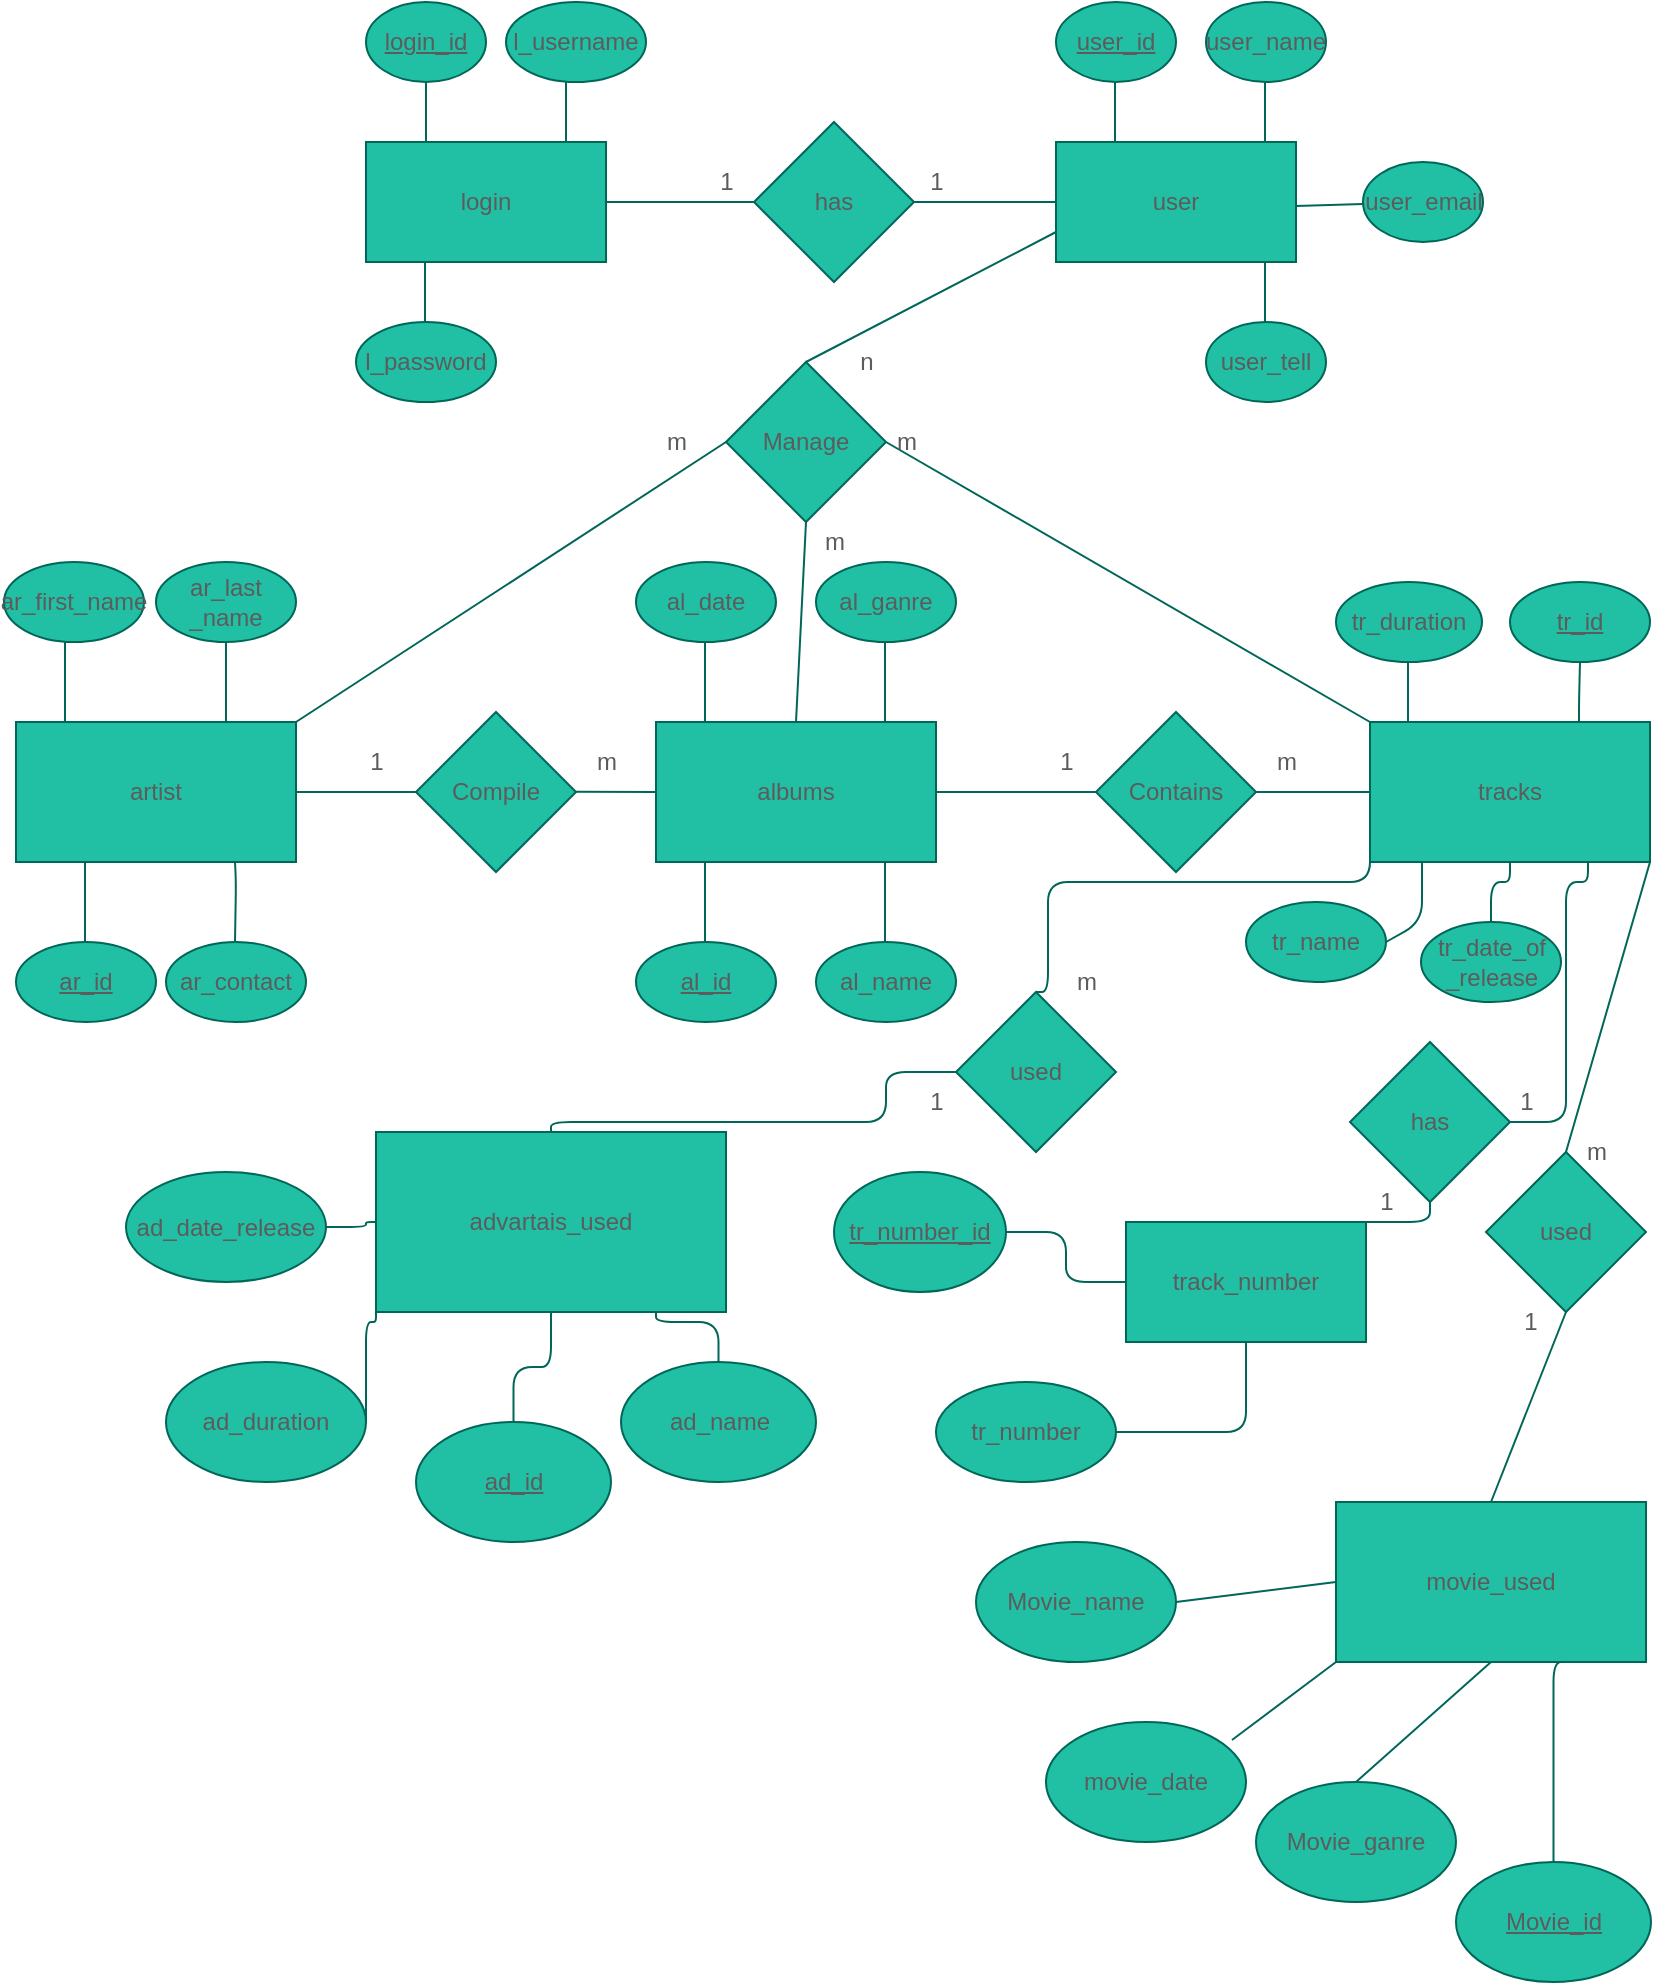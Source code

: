 <mxfile version="14.8.1" type="github">
  <diagram id="T8AiIGiLoeS_pBccrSCJ" name="Page-1">
    <mxGraphModel dx="4323" dy="1656" grid="1" gridSize="10" guides="1" tooltips="1" connect="1" arrows="1" fold="1" page="1" pageScale="1" pageWidth="827" pageHeight="1169" math="0" shadow="0">
      <root>
        <mxCell id="0" />
        <mxCell id="1" parent="0" />
        <mxCell id="kyES9LxYlZeH5sA6S6n9-1" value="tracks" style="rounded=0;whiteSpace=wrap;html=1;fillColor=#21C0A5;strokeColor=#006658;fontColor=#5C5C5C;" vertex="1" parent="1">
          <mxGeometry x="682" y="370" width="140" height="70" as="geometry" />
        </mxCell>
        <mxCell id="kyES9LxYlZeH5sA6S6n9-2" value="albums" style="rounded=0;whiteSpace=wrap;html=1;fillColor=#21C0A5;strokeColor=#006658;fontColor=#5C5C5C;" vertex="1" parent="1">
          <mxGeometry x="325" y="370" width="140" height="70" as="geometry" />
        </mxCell>
        <mxCell id="kyES9LxYlZeH5sA6S6n9-3" value="artist" style="rounded=0;whiteSpace=wrap;html=1;fillColor=#21C0A5;strokeColor=#006658;fontColor=#5C5C5C;" vertex="1" parent="1">
          <mxGeometry x="5" y="370" width="140" height="70" as="geometry" />
        </mxCell>
        <mxCell id="kyES9LxYlZeH5sA6S6n9-4" value="Contains" style="rhombus;whiteSpace=wrap;html=1;rounded=0;fillColor=#21C0A5;strokeColor=#006658;fontColor=#5C5C5C;" vertex="1" parent="1">
          <mxGeometry x="545" y="365" width="80" height="80" as="geometry" />
        </mxCell>
        <mxCell id="kyES9LxYlZeH5sA6S6n9-8" value="Compile" style="rhombus;whiteSpace=wrap;html=1;rounded=0;fillColor=#21C0A5;strokeColor=#006658;fontColor=#5C5C5C;" vertex="1" parent="1">
          <mxGeometry x="205" y="365" width="80" height="80" as="geometry" />
        </mxCell>
        <mxCell id="kyES9LxYlZeH5sA6S6n9-11" value="&lt;u&gt;ar_id&lt;/u&gt;" style="ellipse;whiteSpace=wrap;html=1;fillColor=#21C0A5;strokeColor=#006658;fontColor=#5C5C5C;" vertex="1" parent="1">
          <mxGeometry x="5" y="480" width="70" height="40" as="geometry" />
        </mxCell>
        <mxCell id="kyES9LxYlZeH5sA6S6n9-12" value="ar_first_name" style="ellipse;whiteSpace=wrap;html=1;fillColor=#21C0A5;strokeColor=#006658;fontColor=#5C5C5C;" vertex="1" parent="1">
          <mxGeometry x="-1" y="290" width="70" height="40" as="geometry" />
        </mxCell>
        <mxCell id="kyES9LxYlZeH5sA6S6n9-13" value="ar_last _name" style="ellipse;whiteSpace=wrap;html=1;fillColor=#21C0A5;strokeColor=#006658;fontColor=#5C5C5C;" vertex="1" parent="1">
          <mxGeometry x="75" y="290" width="70" height="40" as="geometry" />
        </mxCell>
        <mxCell id="kyES9LxYlZeH5sA6S6n9-17" value="&lt;u&gt;al_id&lt;span style=&quot;color: rgba(0 , 0 , 0 , 0) ; font-family: monospace ; font-size: 0px&quot;&gt;%3CmxGraphModel%3E%3Croot%3E%3CmxCell%20id%3D%220%22%2F%3E%3CmxCell%20id%3D%221%22%20parent%3D%220%22%2F%3E%3CmxCell%20id%3D%222%22%20value%3D%22ar_id%22%20style%3D%22ellipse%3BwhiteSpace%3Dwrap%3Bhtml%3D1%3B%22%20vertex%3D%221%22%20parent%3D%221%22%3E%3CmxGeometry%20x%3D%2210%22%20y%3D%22210%22%20width%3D%2270%22%20height%3D%2240%22%20as%3D%22geometry%22%2F%3E%3C%2FmxCell%3E%3C%2Froot%3E%3C%2FmxGraphModel%3E&lt;/span&gt;&lt;/u&gt;" style="ellipse;whiteSpace=wrap;html=1;fillColor=#21C0A5;strokeColor=#006658;fontColor=#5C5C5C;" vertex="1" parent="1">
          <mxGeometry x="315" y="480" width="70" height="40" as="geometry" />
        </mxCell>
        <mxCell id="kyES9LxYlZeH5sA6S6n9-18" value="al_name" style="ellipse;whiteSpace=wrap;html=1;fillColor=#21C0A5;strokeColor=#006658;fontColor=#5C5C5C;" vertex="1" parent="1">
          <mxGeometry x="405" y="480" width="70" height="40" as="geometry" />
        </mxCell>
        <mxCell id="kyES9LxYlZeH5sA6S6n9-19" value="al_date&lt;span style=&quot;color: rgba(0 , 0 , 0 , 0) ; font-family: monospace ; font-size: 0px&quot;&gt;%3CmxGraphModel%3E%3Croot%3E%3CmxCell%20id%3D%220%22%2F%3E%3CmxCell%20id%3D%221%22%20parent%3D%220%22%2F%3E%3CmxCell%20id%3D%222%22%20value%3D%22ar_id%22%20style%3D%22ellipse%3BwhiteSpace%3Dwrap%3Bhtml%3D1%3B%22%20vertex%3D%221%22%20parent%3D%221%22%3E%3CmxGeometry%20x%3D%2210%22%20y%3D%22210%22%20width%3D%2270%22%20height%3D%2240%22%20as%3D%22geometry%22%2F%3E%3C%2FmxCell%3E%3C%2Froot%3E%3C%2FmxGraphModel%3E&lt;/span&gt;" style="ellipse;whiteSpace=wrap;html=1;fillColor=#21C0A5;strokeColor=#006658;fontColor=#5C5C5C;" vertex="1" parent="1">
          <mxGeometry x="315" y="290" width="70" height="40" as="geometry" />
        </mxCell>
        <mxCell id="kyES9LxYlZeH5sA6S6n9-20" value="al_ganre&lt;span style=&quot;color: rgba(0 , 0 , 0 , 0) ; font-family: monospace ; font-size: 0px&quot;&gt;%3CmxGraphModel%3E%3Croot%3E%3CmxCell%20id%3D%220%22%2F%3E%3CmxCell%20id%3D%221%22%20parent%3D%220%22%2F%3E%3CmxCell%20id%3D%222%22%20value%3D%22ar_id%22%20style%3D%22ellipse%3BwhiteSpace%3Dwrap%3Bhtml%3D1%3B%22%20vertex%3D%221%22%20parent%3D%221%22%3E%3CmxGeometry%20x%3D%2210%22%20y%3D%22210%22%20width%3D%2270%22%20height%3D%2240%22%20as%3D%22geometry%22%2F%3E%3C%2FmxCell%3E%3C%2Froot%3E%3C%2FmxGraphModel%3E&lt;/span&gt;" style="ellipse;whiteSpace=wrap;html=1;fillColor=#21C0A5;strokeColor=#006658;fontColor=#5C5C5C;" vertex="1" parent="1">
          <mxGeometry x="405" y="290" width="70" height="40" as="geometry" />
        </mxCell>
        <mxCell id="kyES9LxYlZeH5sA6S6n9-26" value="&lt;u&gt;tr_id&lt;/u&gt;" style="ellipse;whiteSpace=wrap;html=1;fillColor=#21C0A5;strokeColor=#006658;fontColor=#5C5C5C;" vertex="1" parent="1">
          <mxGeometry x="752" y="300" width="70" height="40" as="geometry" />
        </mxCell>
        <mxCell id="kyES9LxYlZeH5sA6S6n9-182" value="" style="edgeStyle=orthogonalEdgeStyle;curved=0;rounded=1;sketch=0;orthogonalLoop=1;jettySize=auto;html=1;fontColor=#5C5C5C;startArrow=none;startFill=0;endArrow=none;endFill=0;strokeColor=#006658;fillColor=#21C0A5;" edge="1" parent="1" source="kyES9LxYlZeH5sA6S6n9-28" target="kyES9LxYlZeH5sA6S6n9-1">
          <mxGeometry relative="1" as="geometry" />
        </mxCell>
        <mxCell id="kyES9LxYlZeH5sA6S6n9-28" value="tr_date_of&lt;br&gt;_release" style="ellipse;whiteSpace=wrap;html=1;fillColor=#21C0A5;strokeColor=#006658;fontColor=#5C5C5C;" vertex="1" parent="1">
          <mxGeometry x="707.5" y="470" width="70" height="40" as="geometry" />
        </mxCell>
        <mxCell id="kyES9LxYlZeH5sA6S6n9-30" value="tr_name" style="ellipse;whiteSpace=wrap;html=1;fillColor=#21C0A5;strokeColor=#006658;fontColor=#5C5C5C;" vertex="1" parent="1">
          <mxGeometry x="620" y="460" width="70" height="40" as="geometry" />
        </mxCell>
        <mxCell id="kyES9LxYlZeH5sA6S6n9-34" value="tr_duration" style="ellipse;whiteSpace=wrap;html=1;fillColor=#21C0A5;strokeColor=#006658;fontColor=#5C5C5C;" vertex="1" parent="1">
          <mxGeometry x="665" y="300" width="73" height="40" as="geometry" />
        </mxCell>
        <mxCell id="kyES9LxYlZeH5sA6S6n9-38" value="" style="endArrow=none;html=1;exitX=0.75;exitY=0;exitDx=0;exitDy=0;entryX=0.5;entryY=1;entryDx=0;entryDy=0;strokeColor=#006658;fontColor=#5C5C5C;" edge="1" parent="1" source="kyES9LxYlZeH5sA6S6n9-3" target="kyES9LxYlZeH5sA6S6n9-13">
          <mxGeometry width="50" height="50" relative="1" as="geometry">
            <mxPoint x="75" y="370" as="sourcePoint" />
            <mxPoint x="125" y="320" as="targetPoint" />
          </mxGeometry>
        </mxCell>
        <mxCell id="kyES9LxYlZeH5sA6S6n9-39" value="" style="endArrow=none;html=1;exitX=0.75;exitY=0;exitDx=0;exitDy=0;entryX=0.5;entryY=1;entryDx=0;entryDy=0;strokeColor=#006658;fontColor=#5C5C5C;" edge="1" parent="1">
          <mxGeometry width="50" height="50" relative="1" as="geometry">
            <mxPoint x="29.5" y="370" as="sourcePoint" />
            <mxPoint x="29.5" y="330" as="targetPoint" />
            <Array as="points" />
          </mxGeometry>
        </mxCell>
        <mxCell id="kyES9LxYlZeH5sA6S6n9-40" value="" style="endArrow=none;html=1;exitX=0.75;exitY=0;exitDx=0;exitDy=0;entryX=0.5;entryY=1;entryDx=0;entryDy=0;strokeColor=#006658;fontColor=#5C5C5C;" edge="1" parent="1">
          <mxGeometry width="50" height="50" relative="1" as="geometry">
            <mxPoint x="39.5" y="480" as="sourcePoint" />
            <mxPoint x="39.5" y="440" as="targetPoint" />
          </mxGeometry>
        </mxCell>
        <mxCell id="kyES9LxYlZeH5sA6S6n9-41" value="" style="endArrow=none;html=1;exitX=0.75;exitY=0;exitDx=0;exitDy=0;entryX=0.5;entryY=1;entryDx=0;entryDy=0;strokeColor=#006658;fontColor=#5C5C5C;" edge="1" parent="1">
          <mxGeometry width="50" height="50" relative="1" as="geometry">
            <mxPoint x="349.5" y="370" as="sourcePoint" />
            <mxPoint x="349.5" y="330" as="targetPoint" />
          </mxGeometry>
        </mxCell>
        <mxCell id="kyES9LxYlZeH5sA6S6n9-42" value="" style="endArrow=none;html=1;exitX=0.75;exitY=0;exitDx=0;exitDy=0;entryX=0.5;entryY=1;entryDx=0;entryDy=0;strokeColor=#006658;fontColor=#5C5C5C;" edge="1" parent="1">
          <mxGeometry width="50" height="50" relative="1" as="geometry">
            <mxPoint x="439.5" y="480" as="sourcePoint" />
            <mxPoint x="439.5" y="440" as="targetPoint" />
          </mxGeometry>
        </mxCell>
        <mxCell id="kyES9LxYlZeH5sA6S6n9-43" value="" style="endArrow=none;html=1;exitX=0.75;exitY=0;exitDx=0;exitDy=0;entryX=0.5;entryY=1;entryDx=0;entryDy=0;strokeColor=#006658;fontColor=#5C5C5C;" edge="1" parent="1">
          <mxGeometry width="50" height="50" relative="1" as="geometry">
            <mxPoint x="439.5" y="370" as="sourcePoint" />
            <mxPoint x="439.5" y="330" as="targetPoint" />
          </mxGeometry>
        </mxCell>
        <mxCell id="kyES9LxYlZeH5sA6S6n9-44" value="" style="endArrow=none;html=1;exitX=0.75;exitY=0;exitDx=0;exitDy=0;entryX=0.5;entryY=1;entryDx=0;entryDy=0;strokeColor=#006658;fontColor=#5C5C5C;" edge="1" parent="1">
          <mxGeometry width="50" height="50" relative="1" as="geometry">
            <mxPoint x="349.5" y="480" as="sourcePoint" />
            <mxPoint x="349.5" y="440" as="targetPoint" />
            <Array as="points">
              <mxPoint x="349.5" y="460" />
            </Array>
          </mxGeometry>
        </mxCell>
        <mxCell id="kyES9LxYlZeH5sA6S6n9-46" value="" style="endArrow=none;html=1;exitX=1;exitY=0.5;exitDx=0;exitDy=0;entryX=0.5;entryY=1;entryDx=0;entryDy=0;strokeColor=#006658;fontColor=#5C5C5C;" edge="1" parent="1" source="kyES9LxYlZeH5sA6S6n9-30">
          <mxGeometry width="50" height="50" relative="1" as="geometry">
            <mxPoint x="708" y="480" as="sourcePoint" />
            <mxPoint x="708" y="440" as="targetPoint" />
            <Array as="points">
              <mxPoint x="708" y="470" />
            </Array>
          </mxGeometry>
        </mxCell>
        <mxCell id="kyES9LxYlZeH5sA6S6n9-48" value="" style="endArrow=none;html=1;exitX=0.75;exitY=0;exitDx=0;exitDy=0;entryX=0.5;entryY=1;entryDx=0;entryDy=0;strokeColor=#006658;fontColor=#5C5C5C;" edge="1" parent="1" target="kyES9LxYlZeH5sA6S6n9-26">
          <mxGeometry width="50" height="50" relative="1" as="geometry">
            <mxPoint x="786.5" y="370" as="sourcePoint" />
            <mxPoint x="795" y="320" as="targetPoint" />
            <Array as="points">
              <mxPoint x="786.5" y="360" />
            </Array>
          </mxGeometry>
        </mxCell>
        <mxCell id="kyES9LxYlZeH5sA6S6n9-49" value="" style="endArrow=none;html=1;entryX=0.5;entryY=1;entryDx=0;entryDy=0;strokeColor=#006658;fontColor=#5C5C5C;" edge="1" parent="1">
          <mxGeometry width="50" height="50" relative="1" as="geometry">
            <mxPoint x="701" y="370" as="sourcePoint" />
            <mxPoint x="701" y="340" as="targetPoint" />
            <Array as="points">
              <mxPoint x="701" y="370" />
            </Array>
          </mxGeometry>
        </mxCell>
        <mxCell id="kyES9LxYlZeH5sA6S6n9-53" value="login" style="rounded=0;whiteSpace=wrap;html=1;fillColor=#21C0A5;strokeColor=#006658;fontColor=#5C5C5C;" vertex="1" parent="1">
          <mxGeometry x="180" y="80" width="120" height="60" as="geometry" />
        </mxCell>
        <mxCell id="kyES9LxYlZeH5sA6S6n9-54" value="user" style="rounded=0;whiteSpace=wrap;html=1;fillColor=#21C0A5;strokeColor=#006658;fontColor=#5C5C5C;" vertex="1" parent="1">
          <mxGeometry x="525" y="80" width="120" height="60" as="geometry" />
        </mxCell>
        <mxCell id="kyES9LxYlZeH5sA6S6n9-55" value="&lt;u&gt;login_id&lt;/u&gt;" style="ellipse;whiteSpace=wrap;html=1;fillColor=#21C0A5;strokeColor=#006658;fontColor=#5C5C5C;" vertex="1" parent="1">
          <mxGeometry x="180" y="10" width="60" height="40" as="geometry" />
        </mxCell>
        <mxCell id="kyES9LxYlZeH5sA6S6n9-61" value="" style="endArrow=none;html=1;fontColor=#5C5C5C;strokeColor=#006658;fillColor=#21C0A5;exitX=0.25;exitY=0;exitDx=0;exitDy=0;" edge="1" parent="1" source="kyES9LxYlZeH5sA6S6n9-53">
          <mxGeometry width="50" height="50" relative="1" as="geometry">
            <mxPoint x="210" y="70" as="sourcePoint" />
            <mxPoint x="210" y="50" as="targetPoint" />
          </mxGeometry>
        </mxCell>
        <mxCell id="kyES9LxYlZeH5sA6S6n9-62" value="l_username" style="ellipse;whiteSpace=wrap;html=1;fillColor=#21C0A5;strokeColor=#006658;fontColor=#5C5C5C;" vertex="1" parent="1">
          <mxGeometry x="250" y="10" width="70" height="40" as="geometry" />
        </mxCell>
        <mxCell id="kyES9LxYlZeH5sA6S6n9-63" value="" style="endArrow=none;html=1;fontColor=#5C5C5C;strokeColor=#006658;fillColor=#21C0A5;exitX=0.25;exitY=0;exitDx=0;exitDy=0;" edge="1" parent="1">
          <mxGeometry width="50" height="50" relative="1" as="geometry">
            <mxPoint x="280" y="80" as="sourcePoint" />
            <mxPoint x="280" y="50" as="targetPoint" />
            <Array as="points">
              <mxPoint x="280" y="60" />
            </Array>
          </mxGeometry>
        </mxCell>
        <mxCell id="kyES9LxYlZeH5sA6S6n9-64" value="l_password" style="ellipse;whiteSpace=wrap;html=1;fillColor=#21C0A5;strokeColor=#006658;fontColor=#5C5C5C;" vertex="1" parent="1">
          <mxGeometry x="175" y="170" width="70" height="40" as="geometry" />
        </mxCell>
        <mxCell id="kyES9LxYlZeH5sA6S6n9-65" value="" style="endArrow=none;html=1;fontColor=#5C5C5C;strokeColor=#006658;fillColor=#21C0A5;exitX=0.25;exitY=0;exitDx=0;exitDy=0;" edge="1" parent="1">
          <mxGeometry width="50" height="50" relative="1" as="geometry">
            <mxPoint x="209.5" y="170" as="sourcePoint" />
            <mxPoint x="209.5" y="140" as="targetPoint" />
            <Array as="points">
              <mxPoint x="209.5" y="150" />
            </Array>
          </mxGeometry>
        </mxCell>
        <mxCell id="kyES9LxYlZeH5sA6S6n9-66" value="&lt;u&gt;user_id&lt;/u&gt;" style="ellipse;whiteSpace=wrap;html=1;fillColor=#21C0A5;strokeColor=#006658;fontColor=#5C5C5C;" vertex="1" parent="1">
          <mxGeometry x="525" y="10" width="60" height="40" as="geometry" />
        </mxCell>
        <mxCell id="kyES9LxYlZeH5sA6S6n9-67" value="user_name" style="ellipse;whiteSpace=wrap;html=1;fillColor=#21C0A5;strokeColor=#006658;fontColor=#5C5C5C;" vertex="1" parent="1">
          <mxGeometry x="600" y="10" width="60" height="40" as="geometry" />
        </mxCell>
        <mxCell id="kyES9LxYlZeH5sA6S6n9-68" value="user_tell" style="ellipse;whiteSpace=wrap;html=1;fillColor=#21C0A5;strokeColor=#006658;fontColor=#5C5C5C;" vertex="1" parent="1">
          <mxGeometry x="600" y="170" width="60" height="40" as="geometry" />
        </mxCell>
        <mxCell id="kyES9LxYlZeH5sA6S6n9-69" value="user_email" style="ellipse;whiteSpace=wrap;html=1;fillColor=#21C0A5;strokeColor=#006658;fontColor=#5C5C5C;" vertex="1" parent="1">
          <mxGeometry x="678.5" y="90" width="60" height="40" as="geometry" />
        </mxCell>
        <mxCell id="kyES9LxYlZeH5sA6S6n9-70" value="" style="endArrow=none;html=1;fontColor=#5C5C5C;strokeColor=#006658;fillColor=#21C0A5;exitX=0.25;exitY=0;exitDx=0;exitDy=0;" edge="1" parent="1">
          <mxGeometry width="50" height="50" relative="1" as="geometry">
            <mxPoint x="554.5" y="80" as="sourcePoint" />
            <mxPoint x="554.5" y="50" as="targetPoint" />
            <Array as="points">
              <mxPoint x="554.5" y="60" />
            </Array>
          </mxGeometry>
        </mxCell>
        <mxCell id="kyES9LxYlZeH5sA6S6n9-71" value="" style="endArrow=none;html=1;fontColor=#5C5C5C;strokeColor=#006658;fillColor=#21C0A5;exitX=0.25;exitY=0;exitDx=0;exitDy=0;" edge="1" parent="1">
          <mxGeometry width="50" height="50" relative="1" as="geometry">
            <mxPoint x="629.5" y="80" as="sourcePoint" />
            <mxPoint x="629.5" y="50" as="targetPoint" />
            <Array as="points">
              <mxPoint x="629.5" y="60" />
            </Array>
          </mxGeometry>
        </mxCell>
        <mxCell id="kyES9LxYlZeH5sA6S6n9-72" value="" style="endArrow=none;html=1;fontColor=#5C5C5C;strokeColor=#006658;fillColor=#21C0A5;" edge="1" parent="1" target="kyES9LxYlZeH5sA6S6n9-69">
          <mxGeometry width="50" height="50" relative="1" as="geometry">
            <mxPoint x="645" y="112" as="sourcePoint" />
            <mxPoint x="665" y="110" as="targetPoint" />
            <Array as="points" />
          </mxGeometry>
        </mxCell>
        <mxCell id="kyES9LxYlZeH5sA6S6n9-74" value="" style="endArrow=none;html=1;fontColor=#5C5C5C;strokeColor=#006658;fillColor=#21C0A5;exitX=0.25;exitY=0;exitDx=0;exitDy=0;" edge="1" parent="1">
          <mxGeometry width="50" height="50" relative="1" as="geometry">
            <mxPoint x="629.5" y="170" as="sourcePoint" />
            <mxPoint x="629.5" y="140" as="targetPoint" />
            <Array as="points">
              <mxPoint x="629.5" y="150" />
            </Array>
          </mxGeometry>
        </mxCell>
        <mxCell id="kyES9LxYlZeH5sA6S6n9-75" value="has" style="rhombus;whiteSpace=wrap;html=1;rounded=0;sketch=0;fontColor=#5C5C5C;strokeColor=#006658;fillColor=#21C0A5;" vertex="1" parent="1">
          <mxGeometry x="374" y="70" width="80" height="80" as="geometry" />
        </mxCell>
        <mxCell id="kyES9LxYlZeH5sA6S6n9-78" value="Manage" style="rhombus;whiteSpace=wrap;html=1;rounded=0;sketch=0;fontColor=#5C5C5C;strokeColor=#006658;fillColor=#21C0A5;" vertex="1" parent="1">
          <mxGeometry x="360" y="190" width="80" height="80" as="geometry" />
        </mxCell>
        <mxCell id="kyES9LxYlZeH5sA6S6n9-79" value="" style="endArrow=none;html=1;fontColor=#5C5C5C;strokeColor=#006658;fillColor=#21C0A5;entryX=0;entryY=0.75;entryDx=0;entryDy=0;exitX=0.5;exitY=0;exitDx=0;exitDy=0;" edge="1" parent="1" source="kyES9LxYlZeH5sA6S6n9-78" target="kyES9LxYlZeH5sA6S6n9-54">
          <mxGeometry width="50" height="50" relative="1" as="geometry">
            <mxPoint x="415" y="190" as="sourcePoint" />
            <mxPoint x="520" y="120" as="targetPoint" />
            <Array as="points" />
          </mxGeometry>
        </mxCell>
        <mxCell id="kyES9LxYlZeH5sA6S6n9-80" value="" style="endArrow=none;html=1;fontColor=#5C5C5C;strokeColor=#006658;fillColor=#21C0A5;exitX=1;exitY=0;exitDx=0;exitDy=0;entryX=0;entryY=0.5;entryDx=0;entryDy=0;" edge="1" parent="1" source="kyES9LxYlZeH5sA6S6n9-3" target="kyES9LxYlZeH5sA6S6n9-78">
          <mxGeometry width="50" height="50" relative="1" as="geometry">
            <mxPoint x="324" y="280" as="sourcePoint" />
            <mxPoint x="374" y="230" as="targetPoint" />
          </mxGeometry>
        </mxCell>
        <mxCell id="kyES9LxYlZeH5sA6S6n9-83" value="" style="endArrow=none;html=1;fontColor=#5C5C5C;strokeColor=#006658;fillColor=#21C0A5;entryX=0;entryY=0;entryDx=0;entryDy=0;exitX=1;exitY=0.5;exitDx=0;exitDy=0;" edge="1" parent="1" source="kyES9LxYlZeH5sA6S6n9-78" target="kyES9LxYlZeH5sA6S6n9-1">
          <mxGeometry width="50" height="50" relative="1" as="geometry">
            <mxPoint x="454" y="230" as="sourcePoint" />
            <mxPoint x="504" y="180" as="targetPoint" />
          </mxGeometry>
        </mxCell>
        <mxCell id="kyES9LxYlZeH5sA6S6n9-84" value="" style="endArrow=none;html=1;fontColor=#5C5C5C;strokeColor=#006658;fillColor=#21C0A5;exitX=0.5;exitY=0;exitDx=0;exitDy=0;entryX=0.5;entryY=1;entryDx=0;entryDy=0;" edge="1" parent="1" source="kyES9LxYlZeH5sA6S6n9-2" target="kyES9LxYlZeH5sA6S6n9-78">
          <mxGeometry width="50" height="50" relative="1" as="geometry">
            <mxPoint x="364" y="320" as="sourcePoint" />
            <mxPoint x="414" y="270" as="targetPoint" />
            <Array as="points" />
          </mxGeometry>
        </mxCell>
        <mxCell id="kyES9LxYlZeH5sA6S6n9-86" value="" style="endArrow=none;html=1;fontColor=#5C5C5C;strokeColor=#006658;fillColor=#21C0A5;entryX=0;entryY=0.5;entryDx=0;entryDy=0;" edge="1" parent="1" target="kyES9LxYlZeH5sA6S6n9-75">
          <mxGeometry width="50" height="50" relative="1" as="geometry">
            <mxPoint x="300" y="110" as="sourcePoint" />
            <mxPoint x="370" y="110" as="targetPoint" />
          </mxGeometry>
        </mxCell>
        <mxCell id="kyES9LxYlZeH5sA6S6n9-87" value="" style="endArrow=none;html=1;fontColor=#5C5C5C;strokeColor=#006658;fillColor=#21C0A5;entryX=0;entryY=0.5;entryDx=0;entryDy=0;" edge="1" parent="1" target="kyES9LxYlZeH5sA6S6n9-54">
          <mxGeometry width="50" height="50" relative="1" as="geometry">
            <mxPoint x="454" y="110" as="sourcePoint" />
            <mxPoint x="504" y="60" as="targetPoint" />
          </mxGeometry>
        </mxCell>
        <mxCell id="kyES9LxYlZeH5sA6S6n9-90" value="1" style="text;html=1;align=center;verticalAlign=middle;resizable=0;points=[];autosize=1;strokeColor=none;fontColor=#5C5C5C;" vertex="1" parent="1">
          <mxGeometry x="350" y="90" width="20" height="20" as="geometry" />
        </mxCell>
        <mxCell id="kyES9LxYlZeH5sA6S6n9-92" value="1" style="text;html=1;align=center;verticalAlign=middle;resizable=0;points=[];autosize=1;strokeColor=none;fontColor=#5C5C5C;" vertex="1" parent="1">
          <mxGeometry x="455" y="90" width="20" height="20" as="geometry" />
        </mxCell>
        <mxCell id="kyES9LxYlZeH5sA6S6n9-93" value="n" style="text;html=1;align=center;verticalAlign=middle;resizable=0;points=[];autosize=1;strokeColor=none;fontColor=#5C5C5C;" vertex="1" parent="1">
          <mxGeometry x="420" y="180" width="20" height="20" as="geometry" />
        </mxCell>
        <mxCell id="kyES9LxYlZeH5sA6S6n9-95" value="m" style="text;html=1;align=center;verticalAlign=middle;resizable=0;points=[];autosize=1;strokeColor=none;fontColor=#5C5C5C;" vertex="1" parent="1">
          <mxGeometry x="625" y="380" width="30" height="20" as="geometry" />
        </mxCell>
        <mxCell id="kyES9LxYlZeH5sA6S6n9-97" value="m" style="text;html=1;align=center;verticalAlign=middle;resizable=0;points=[];autosize=1;strokeColor=none;fontColor=#5C5C5C;" vertex="1" parent="1">
          <mxGeometry x="399" y="270" width="30" height="20" as="geometry" />
        </mxCell>
        <mxCell id="kyES9LxYlZeH5sA6S6n9-99" value="m" style="text;html=1;align=center;verticalAlign=middle;resizable=0;points=[];autosize=1;strokeColor=none;fontColor=#5C5C5C;" vertex="1" parent="1">
          <mxGeometry x="320" y="220" width="30" height="20" as="geometry" />
        </mxCell>
        <mxCell id="kyES9LxYlZeH5sA6S6n9-101" value="m" style="text;html=1;align=center;verticalAlign=middle;resizable=0;points=[];autosize=1;strokeColor=none;fontColor=#5C5C5C;" vertex="1" parent="1">
          <mxGeometry x="285" y="380" width="30" height="20" as="geometry" />
        </mxCell>
        <mxCell id="kyES9LxYlZeH5sA6S6n9-102" value="1" style="text;html=1;align=center;verticalAlign=middle;resizable=0;points=[];autosize=1;strokeColor=none;fontColor=#5C5C5C;" vertex="1" parent="1">
          <mxGeometry x="175" y="380" width="20" height="20" as="geometry" />
        </mxCell>
        <mxCell id="kyES9LxYlZeH5sA6S6n9-103" value="1" style="text;html=1;align=center;verticalAlign=middle;resizable=0;points=[];autosize=1;strokeColor=none;fontColor=#5C5C5C;" vertex="1" parent="1">
          <mxGeometry x="520" y="380" width="20" height="20" as="geometry" />
        </mxCell>
        <mxCell id="kyES9LxYlZeH5sA6S6n9-105" value="" style="endArrow=none;html=1;fontColor=#5C5C5C;strokeColor=#006658;fillColor=#21C0A5;exitX=1;exitY=0.5;exitDx=0;exitDy=0;entryX=0;entryY=0.5;entryDx=0;entryDy=0;" edge="1" parent="1" source="kyES9LxYlZeH5sA6S6n9-3" target="kyES9LxYlZeH5sA6S6n9-8">
          <mxGeometry width="50" height="50" relative="1" as="geometry">
            <mxPoint x="160" y="450" as="sourcePoint" />
            <mxPoint x="210" y="400" as="targetPoint" />
          </mxGeometry>
        </mxCell>
        <mxCell id="kyES9LxYlZeH5sA6S6n9-108" value="" style="endArrow=none;html=1;fontColor=#5C5C5C;strokeColor=#006658;fillColor=#21C0A5;exitX=1;exitY=0.5;exitDx=0;exitDy=0;entryX=0;entryY=0.5;entryDx=0;entryDy=0;" edge="1" parent="1" target="kyES9LxYlZeH5sA6S6n9-2">
          <mxGeometry width="50" height="50" relative="1" as="geometry">
            <mxPoint x="285" y="404.88" as="sourcePoint" />
            <mxPoint x="320" y="405" as="targetPoint" />
          </mxGeometry>
        </mxCell>
        <mxCell id="kyES9LxYlZeH5sA6S6n9-109" value="" style="endArrow=none;html=1;fontColor=#5C5C5C;strokeColor=#006658;fillColor=#21C0A5;exitX=1;exitY=0.5;exitDx=0;exitDy=0;entryX=0;entryY=0.5;entryDx=0;entryDy=0;" edge="1" parent="1" source="kyES9LxYlZeH5sA6S6n9-2" target="kyES9LxYlZeH5sA6S6n9-4">
          <mxGeometry width="50" height="50" relative="1" as="geometry">
            <mxPoint x="500" y="450" as="sourcePoint" />
            <mxPoint x="550" y="400" as="targetPoint" />
          </mxGeometry>
        </mxCell>
        <mxCell id="kyES9LxYlZeH5sA6S6n9-110" value="" style="endArrow=none;html=1;fontColor=#5C5C5C;strokeColor=#006658;fillColor=#21C0A5;entryX=0;entryY=0.5;entryDx=0;entryDy=0;exitX=1;exitY=0.5;exitDx=0;exitDy=0;" edge="1" parent="1" source="kyES9LxYlZeH5sA6S6n9-4" target="kyES9LxYlZeH5sA6S6n9-1">
          <mxGeometry width="50" height="50" relative="1" as="geometry">
            <mxPoint x="615" y="415" as="sourcePoint" />
            <mxPoint x="665" y="365" as="targetPoint" />
          </mxGeometry>
        </mxCell>
        <mxCell id="kyES9LxYlZeH5sA6S6n9-150" value="movie_used" style="rounded=0;whiteSpace=wrap;html=1;sketch=0;fontColor=#5C5C5C;strokeColor=#006658;fillColor=#21C0A5;" vertex="1" parent="1">
          <mxGeometry x="665" y="760" width="155" height="80" as="geometry" />
        </mxCell>
        <mxCell id="kyES9LxYlZeH5sA6S6n9-151" value="used" style="rhombus;whiteSpace=wrap;html=1;rounded=0;sketch=0;fontColor=#5C5C5C;strokeColor=#006658;fillColor=#21C0A5;" vertex="1" parent="1">
          <mxGeometry x="740" y="585" width="80" height="80" as="geometry" />
        </mxCell>
        <mxCell id="kyES9LxYlZeH5sA6S6n9-152" value="" style="endArrow=none;html=1;fontColor=#5C5C5C;strokeColor=#006658;fillColor=#21C0A5;exitX=0.5;exitY=0;exitDx=0;exitDy=0;entryX=1;entryY=1;entryDx=0;entryDy=0;" edge="1" parent="1" source="kyES9LxYlZeH5sA6S6n9-151" target="kyES9LxYlZeH5sA6S6n9-1">
          <mxGeometry width="50" height="50" relative="1" as="geometry">
            <mxPoint x="702" y="490" as="sourcePoint" />
            <mxPoint x="752" y="440" as="targetPoint" />
          </mxGeometry>
        </mxCell>
        <mxCell id="kyES9LxYlZeH5sA6S6n9-153" value="" style="endArrow=none;html=1;fontColor=#5C5C5C;strokeColor=#006658;fillColor=#21C0A5;exitX=0.5;exitY=0;exitDx=0;exitDy=0;entryX=0.5;entryY=1;entryDx=0;entryDy=0;" edge="1" parent="1" source="kyES9LxYlZeH5sA6S6n9-150" target="kyES9LxYlZeH5sA6S6n9-151">
          <mxGeometry width="50" height="50" relative="1" as="geometry">
            <mxPoint x="693.5" y="660" as="sourcePoint" />
            <mxPoint x="743.5" y="610" as="targetPoint" />
          </mxGeometry>
        </mxCell>
        <mxCell id="kyES9LxYlZeH5sA6S6n9-154" value="1" style="text;html=1;align=center;verticalAlign=middle;resizable=0;points=[];autosize=1;strokeColor=none;fontColor=#5C5C5C;" vertex="1" parent="1">
          <mxGeometry x="752" y="660" width="20" height="20" as="geometry" />
        </mxCell>
        <mxCell id="kyES9LxYlZeH5sA6S6n9-155" value="m" style="text;html=1;align=center;verticalAlign=middle;resizable=0;points=[];autosize=1;strokeColor=none;fontColor=#5C5C5C;" vertex="1" parent="1">
          <mxGeometry x="780" y="575" width="30" height="20" as="geometry" />
        </mxCell>
        <mxCell id="kyES9LxYlZeH5sA6S6n9-157" value="Movie_name" style="ellipse;whiteSpace=wrap;html=1;rounded=0;sketch=0;fontColor=#5C5C5C;strokeColor=#006658;fillColor=#21C0A5;" vertex="1" parent="1">
          <mxGeometry x="485" y="780" width="100" height="60" as="geometry" />
        </mxCell>
        <mxCell id="kyES9LxYlZeH5sA6S6n9-158" value="movie_date" style="ellipse;whiteSpace=wrap;html=1;rounded=0;sketch=0;fontColor=#5C5C5C;strokeColor=#006658;fillColor=#21C0A5;" vertex="1" parent="1">
          <mxGeometry x="520" y="870" width="100" height="60" as="geometry" />
        </mxCell>
        <mxCell id="kyES9LxYlZeH5sA6S6n9-159" value="Movie_ganre" style="ellipse;whiteSpace=wrap;html=1;rounded=0;sketch=0;fontColor=#5C5C5C;strokeColor=#006658;fillColor=#21C0A5;" vertex="1" parent="1">
          <mxGeometry x="625" y="900" width="100" height="60" as="geometry" />
        </mxCell>
        <mxCell id="kyES9LxYlZeH5sA6S6n9-160" value="" style="endArrow=none;html=1;fontColor=#5C5C5C;strokeColor=#006658;fillColor=#21C0A5;entryX=0;entryY=0.5;entryDx=0;entryDy=0;exitX=1;exitY=0.5;exitDx=0;exitDy=0;" edge="1" parent="1" source="kyES9LxYlZeH5sA6S6n9-157" target="kyES9LxYlZeH5sA6S6n9-150">
          <mxGeometry width="50" height="50" relative="1" as="geometry">
            <mxPoint x="610" y="690" as="sourcePoint" />
            <mxPoint x="660" y="640" as="targetPoint" />
          </mxGeometry>
        </mxCell>
        <mxCell id="kyES9LxYlZeH5sA6S6n9-161" value="" style="endArrow=none;html=1;fontColor=#5C5C5C;strokeColor=#006658;fillColor=#21C0A5;exitX=0.5;exitY=0;exitDx=0;exitDy=0;entryX=0.5;entryY=1;entryDx=0;entryDy=0;" edge="1" parent="1" source="kyES9LxYlZeH5sA6S6n9-159" target="kyES9LxYlZeH5sA6S6n9-150">
          <mxGeometry width="50" height="50" relative="1" as="geometry">
            <mxPoint x="673.5" y="780" as="sourcePoint" />
            <mxPoint x="723.5" y="730" as="targetPoint" />
          </mxGeometry>
        </mxCell>
        <mxCell id="kyES9LxYlZeH5sA6S6n9-162" value="" style="endArrow=none;html=1;fontColor=#5C5C5C;strokeColor=#006658;fillColor=#21C0A5;entryX=0;entryY=1;entryDx=0;entryDy=0;exitX=0.93;exitY=0.15;exitDx=0;exitDy=0;exitPerimeter=0;" edge="1" parent="1" source="kyES9LxYlZeH5sA6S6n9-158" target="kyES9LxYlZeH5sA6S6n9-150">
          <mxGeometry width="50" height="50" relative="1" as="geometry">
            <mxPoint x="625" y="770" as="sourcePoint" />
            <mxPoint x="675" y="720" as="targetPoint" />
          </mxGeometry>
        </mxCell>
        <mxCell id="kyES9LxYlZeH5sA6S6n9-181" style="edgeStyle=orthogonalEdgeStyle;curved=0;rounded=1;sketch=0;orthogonalLoop=1;jettySize=auto;html=1;entryX=0;entryY=0.75;entryDx=0;entryDy=0;fontColor=#5C5C5C;startArrow=none;startFill=0;endArrow=none;endFill=0;strokeColor=#006658;fillColor=#21C0A5;exitX=0.5;exitY=0;exitDx=0;exitDy=0;" edge="1" parent="1" source="kyES9LxYlZeH5sA6S6n9-190" target="kyES9LxYlZeH5sA6S6n9-1">
          <mxGeometry relative="1" as="geometry">
            <mxPoint x="515" y="511" as="sourcePoint" />
            <Array as="points">
              <mxPoint x="521" y="505" />
              <mxPoint x="521" y="450" />
              <mxPoint x="682" y="450" />
            </Array>
          </mxGeometry>
        </mxCell>
        <mxCell id="kyES9LxYlZeH5sA6S6n9-163" value="advartais_used" style="rounded=0;whiteSpace=wrap;html=1;sketch=0;fontColor=#5C5C5C;strokeColor=#006658;fillColor=#21C0A5;" vertex="1" parent="1">
          <mxGeometry x="185" y="575" width="175" height="90" as="geometry" />
        </mxCell>
        <mxCell id="kyES9LxYlZeH5sA6S6n9-177" style="edgeStyle=orthogonalEdgeStyle;curved=0;rounded=1;sketch=0;orthogonalLoop=1;jettySize=auto;html=1;entryX=0;entryY=1;entryDx=0;entryDy=0;fontColor=#5C5C5C;startArrow=none;startFill=0;endArrow=none;endFill=0;strokeColor=#006658;fillColor=#21C0A5;" edge="1" parent="1" source="kyES9LxYlZeH5sA6S6n9-164" target="kyES9LxYlZeH5sA6S6n9-163">
          <mxGeometry relative="1" as="geometry">
            <Array as="points">
              <mxPoint x="180" y="670" />
              <mxPoint x="185" y="670" />
            </Array>
          </mxGeometry>
        </mxCell>
        <mxCell id="kyES9LxYlZeH5sA6S6n9-164" value="ad_duration" style="ellipse;whiteSpace=wrap;html=1;rounded=0;sketch=0;fontColor=#5C5C5C;strokeColor=#006658;fillColor=#21C0A5;" vertex="1" parent="1">
          <mxGeometry x="80" y="690" width="100" height="60" as="geometry" />
        </mxCell>
        <mxCell id="kyES9LxYlZeH5sA6S6n9-178" value="" style="edgeStyle=orthogonalEdgeStyle;curved=0;rounded=1;sketch=0;orthogonalLoop=1;jettySize=auto;html=1;fontColor=#5C5C5C;startArrow=none;startFill=0;endArrow=none;endFill=0;strokeColor=#006658;fillColor=#21C0A5;" edge="1" parent="1" source="kyES9LxYlZeH5sA6S6n9-165" target="kyES9LxYlZeH5sA6S6n9-163">
          <mxGeometry relative="1" as="geometry" />
        </mxCell>
        <mxCell id="kyES9LxYlZeH5sA6S6n9-165" value="&lt;u&gt;ad_id&lt;/u&gt;" style="ellipse;whiteSpace=wrap;html=1;rounded=0;sketch=0;fontColor=#5C5C5C;strokeColor=#006658;fillColor=#21C0A5;" vertex="1" parent="1">
          <mxGeometry x="205" y="720" width="97.5" height="60" as="geometry" />
        </mxCell>
        <mxCell id="kyES9LxYlZeH5sA6S6n9-176" value="" style="edgeStyle=orthogonalEdgeStyle;curved=0;rounded=1;sketch=0;orthogonalLoop=1;jettySize=auto;html=1;fontColor=#5C5C5C;startArrow=none;startFill=0;endArrow=none;endFill=0;strokeColor=#006658;fillColor=#21C0A5;" edge="1" parent="1" source="kyES9LxYlZeH5sA6S6n9-166" target="kyES9LxYlZeH5sA6S6n9-163">
          <mxGeometry relative="1" as="geometry" />
        </mxCell>
        <mxCell id="kyES9LxYlZeH5sA6S6n9-166" value="ad_date_release" style="ellipse;whiteSpace=wrap;html=1;rounded=0;sketch=0;fontColor=#5C5C5C;strokeColor=#006658;fillColor=#21C0A5;" vertex="1" parent="1">
          <mxGeometry x="60" y="595" width="100" height="55" as="geometry" />
        </mxCell>
        <mxCell id="kyES9LxYlZeH5sA6S6n9-174" style="edgeStyle=orthogonalEdgeStyle;curved=0;rounded=1;sketch=0;orthogonalLoop=1;jettySize=auto;html=1;exitX=1;exitY=0;exitDx=0;exitDy=0;entryX=0.5;entryY=1;entryDx=0;entryDy=0;fontColor=#5C5C5C;startArrow=none;startFill=0;endArrow=none;endFill=0;strokeColor=#006658;fillColor=#21C0A5;" edge="1" parent="1" source="kyES9LxYlZeH5sA6S6n9-167" target="kyES9LxYlZeH5sA6S6n9-192">
          <mxGeometry relative="1" as="geometry">
            <Array as="points">
              <mxPoint x="712" y="620" />
            </Array>
          </mxGeometry>
        </mxCell>
        <mxCell id="kyES9LxYlZeH5sA6S6n9-167" value="track_number" style="rounded=0;whiteSpace=wrap;html=1;sketch=0;fontColor=#5C5C5C;strokeColor=#006658;fillColor=#21C0A5;" vertex="1" parent="1">
          <mxGeometry x="560" y="620" width="120" height="60" as="geometry" />
        </mxCell>
        <mxCell id="kyES9LxYlZeH5sA6S6n9-171" style="edgeStyle=orthogonalEdgeStyle;curved=0;rounded=1;sketch=0;orthogonalLoop=1;jettySize=auto;html=1;fontColor=#5C5C5C;startArrow=none;startFill=0;strokeColor=#006658;fillColor=#21C0A5;endArrow=none;endFill=0;" edge="1" parent="1" source="kyES9LxYlZeH5sA6S6n9-168" target="kyES9LxYlZeH5sA6S6n9-167">
          <mxGeometry relative="1" as="geometry" />
        </mxCell>
        <mxCell id="kyES9LxYlZeH5sA6S6n9-168" value="&lt;u&gt;tr_number_id&lt;/u&gt;" style="ellipse;whiteSpace=wrap;html=1;rounded=0;sketch=0;fontColor=#5C5C5C;strokeColor=#006658;fillColor=#21C0A5;" vertex="1" parent="1">
          <mxGeometry x="414" y="595" width="86" height="60" as="geometry" />
        </mxCell>
        <mxCell id="kyES9LxYlZeH5sA6S6n9-173" style="edgeStyle=orthogonalEdgeStyle;curved=0;rounded=1;sketch=0;orthogonalLoop=1;jettySize=auto;html=1;fontColor=#5C5C5C;startArrow=none;startFill=0;endArrow=none;endFill=0;strokeColor=#006658;fillColor=#21C0A5;" edge="1" parent="1" source="kyES9LxYlZeH5sA6S6n9-169" target="kyES9LxYlZeH5sA6S6n9-167">
          <mxGeometry relative="1" as="geometry" />
        </mxCell>
        <mxCell id="kyES9LxYlZeH5sA6S6n9-169" value="tr_number" style="ellipse;whiteSpace=wrap;html=1;rounded=0;sketch=0;fontColor=#5C5C5C;strokeColor=#006658;fillColor=#21C0A5;" vertex="1" parent="1">
          <mxGeometry x="465" y="700" width="90" height="50" as="geometry" />
        </mxCell>
        <mxCell id="kyES9LxYlZeH5sA6S6n9-180" style="edgeStyle=orthogonalEdgeStyle;curved=0;rounded=1;sketch=0;orthogonalLoop=1;jettySize=auto;html=1;entryX=0.8;entryY=1;entryDx=0;entryDy=0;entryPerimeter=0;fontColor=#5C5C5C;startArrow=none;startFill=0;endArrow=none;endFill=0;strokeColor=#006658;fillColor=#21C0A5;" edge="1" parent="1" source="kyES9LxYlZeH5sA6S6n9-175" target="kyES9LxYlZeH5sA6S6n9-163">
          <mxGeometry relative="1" as="geometry" />
        </mxCell>
        <mxCell id="kyES9LxYlZeH5sA6S6n9-175" value="ad_name" style="ellipse;whiteSpace=wrap;html=1;rounded=0;sketch=0;fontColor=#5C5C5C;strokeColor=#006658;fillColor=#21C0A5;" vertex="1" parent="1">
          <mxGeometry x="307.5" y="690" width="97.5" height="60" as="geometry" />
        </mxCell>
        <mxCell id="kyES9LxYlZeH5sA6S6n9-185" value="" style="edgeStyle=orthogonalEdgeStyle;curved=0;rounded=1;sketch=0;orthogonalLoop=1;jettySize=auto;html=1;fontColor=#5C5C5C;startArrow=none;startFill=0;endArrow=none;endFill=0;strokeColor=#006658;fillColor=#21C0A5;entryX=0.75;entryY=1;entryDx=0;entryDy=0;" edge="1" parent="1" source="kyES9LxYlZeH5sA6S6n9-184" target="kyES9LxYlZeH5sA6S6n9-150">
          <mxGeometry relative="1" as="geometry">
            <Array as="points">
              <mxPoint x="774" y="840" />
            </Array>
          </mxGeometry>
        </mxCell>
        <mxCell id="kyES9LxYlZeH5sA6S6n9-184" value="&lt;u&gt;Movie_id&lt;/u&gt;" style="ellipse;whiteSpace=wrap;html=1;rounded=0;sketch=0;fontColor=#5C5C5C;strokeColor=#006658;fillColor=#21C0A5;" vertex="1" parent="1">
          <mxGeometry x="725" y="940" width="97.5" height="60" as="geometry" />
        </mxCell>
        <mxCell id="kyES9LxYlZeH5sA6S6n9-186" value="1" style="text;html=1;align=center;verticalAlign=middle;resizable=0;points=[];autosize=1;strokeColor=none;fontColor=#5C5C5C;" vertex="1" parent="1">
          <mxGeometry x="680" y="570" width="20" height="20" as="geometry" />
        </mxCell>
        <mxCell id="kyES9LxYlZeH5sA6S6n9-187" value="1" style="text;html=1;align=center;verticalAlign=middle;resizable=0;points=[];autosize=1;strokeColor=none;fontColor=#5C5C5C;" vertex="1" parent="1">
          <mxGeometry x="750" y="550" width="20" height="20" as="geometry" />
        </mxCell>
        <mxCell id="kyES9LxYlZeH5sA6S6n9-188" value="1" style="text;html=1;align=center;verticalAlign=middle;resizable=0;points=[];autosize=1;strokeColor=none;fontColor=#5C5C5C;" vertex="1" parent="1">
          <mxGeometry x="455" y="550" width="20" height="20" as="geometry" />
        </mxCell>
        <mxCell id="kyES9LxYlZeH5sA6S6n9-189" value="m" style="text;html=1;align=center;verticalAlign=middle;resizable=0;points=[];autosize=1;strokeColor=none;fontColor=#5C5C5C;" vertex="1" parent="1">
          <mxGeometry x="525" y="490" width="30" height="20" as="geometry" />
        </mxCell>
        <mxCell id="kyES9LxYlZeH5sA6S6n9-190" value="used" style="rhombus;whiteSpace=wrap;html=1;rounded=0;sketch=0;fontColor=#5C5C5C;strokeColor=#006658;fillColor=#21C0A5;" vertex="1" parent="1">
          <mxGeometry x="475" y="505" width="80" height="80" as="geometry" />
        </mxCell>
        <mxCell id="kyES9LxYlZeH5sA6S6n9-191" value="" style="edgeStyle=orthogonalEdgeStyle;curved=0;rounded=1;sketch=0;orthogonalLoop=1;jettySize=auto;html=1;fontColor=#5C5C5C;startArrow=none;startFill=0;endArrow=none;endFill=0;strokeColor=#006658;fillColor=#21C0A5;entryX=0;entryY=0.5;entryDx=0;entryDy=0;" edge="1" parent="1" source="kyES9LxYlZeH5sA6S6n9-163" target="kyES9LxYlZeH5sA6S6n9-190">
          <mxGeometry relative="1" as="geometry">
            <mxPoint x="272.5" y="575" as="sourcePoint" />
            <mxPoint x="470" y="545" as="targetPoint" />
            <Array as="points">
              <mxPoint x="273" y="570" />
              <mxPoint x="440" y="570" />
              <mxPoint x="440" y="545" />
            </Array>
          </mxGeometry>
        </mxCell>
        <mxCell id="kyES9LxYlZeH5sA6S6n9-193" style="edgeStyle=orthogonalEdgeStyle;curved=0;rounded=1;sketch=0;orthogonalLoop=1;jettySize=auto;html=1;fontColor=#5C5C5C;startArrow=none;startFill=0;endArrow=none;endFill=0;strokeColor=#006658;fillColor=#21C0A5;" edge="1" parent="1" source="kyES9LxYlZeH5sA6S6n9-192" target="kyES9LxYlZeH5sA6S6n9-1">
          <mxGeometry relative="1" as="geometry">
            <Array as="points">
              <mxPoint x="780" y="570" />
              <mxPoint x="780" y="450" />
              <mxPoint x="791" y="450" />
            </Array>
          </mxGeometry>
        </mxCell>
        <mxCell id="kyES9LxYlZeH5sA6S6n9-192" value="has" style="rhombus;whiteSpace=wrap;html=1;rounded=0;sketch=0;fontColor=#5C5C5C;strokeColor=#006658;fillColor=#21C0A5;" vertex="1" parent="1">
          <mxGeometry x="672" y="530" width="80" height="80" as="geometry" />
        </mxCell>
        <mxCell id="kyES9LxYlZeH5sA6S6n9-194" value="1" style="text;html=1;align=center;verticalAlign=middle;resizable=0;points=[];autosize=1;strokeColor=none;fontColor=#5C5C5C;" vertex="1" parent="1">
          <mxGeometry x="680" y="600" width="20" height="20" as="geometry" />
        </mxCell>
        <mxCell id="kyES9LxYlZeH5sA6S6n9-195" value="m" style="text;html=1;align=center;verticalAlign=middle;resizable=0;points=[];autosize=1;strokeColor=none;fontColor=#5C5C5C;" vertex="1" parent="1">
          <mxGeometry x="435" y="220" width="30" height="20" as="geometry" />
        </mxCell>
        <mxCell id="kyES9LxYlZeH5sA6S6n9-197" value="ar_contact" style="ellipse;whiteSpace=wrap;html=1;fillColor=#21C0A5;strokeColor=#006658;fontColor=#5C5C5C;" vertex="1" parent="1">
          <mxGeometry x="80" y="480" width="70" height="40" as="geometry" />
        </mxCell>
        <mxCell id="kyES9LxYlZeH5sA6S6n9-198" value="" style="endArrow=none;html=1;exitX=0.75;exitY=0;exitDx=0;exitDy=0;entryX=0.5;entryY=1;entryDx=0;entryDy=0;strokeColor=#006658;fontColor=#5C5C5C;" edge="1" parent="1">
          <mxGeometry width="50" height="50" relative="1" as="geometry">
            <mxPoint x="114.5" y="480" as="sourcePoint" />
            <mxPoint x="114.5" y="440" as="targetPoint" />
            <Array as="points">
              <mxPoint x="115" y="450" />
            </Array>
          </mxGeometry>
        </mxCell>
      </root>
    </mxGraphModel>
  </diagram>
</mxfile>
